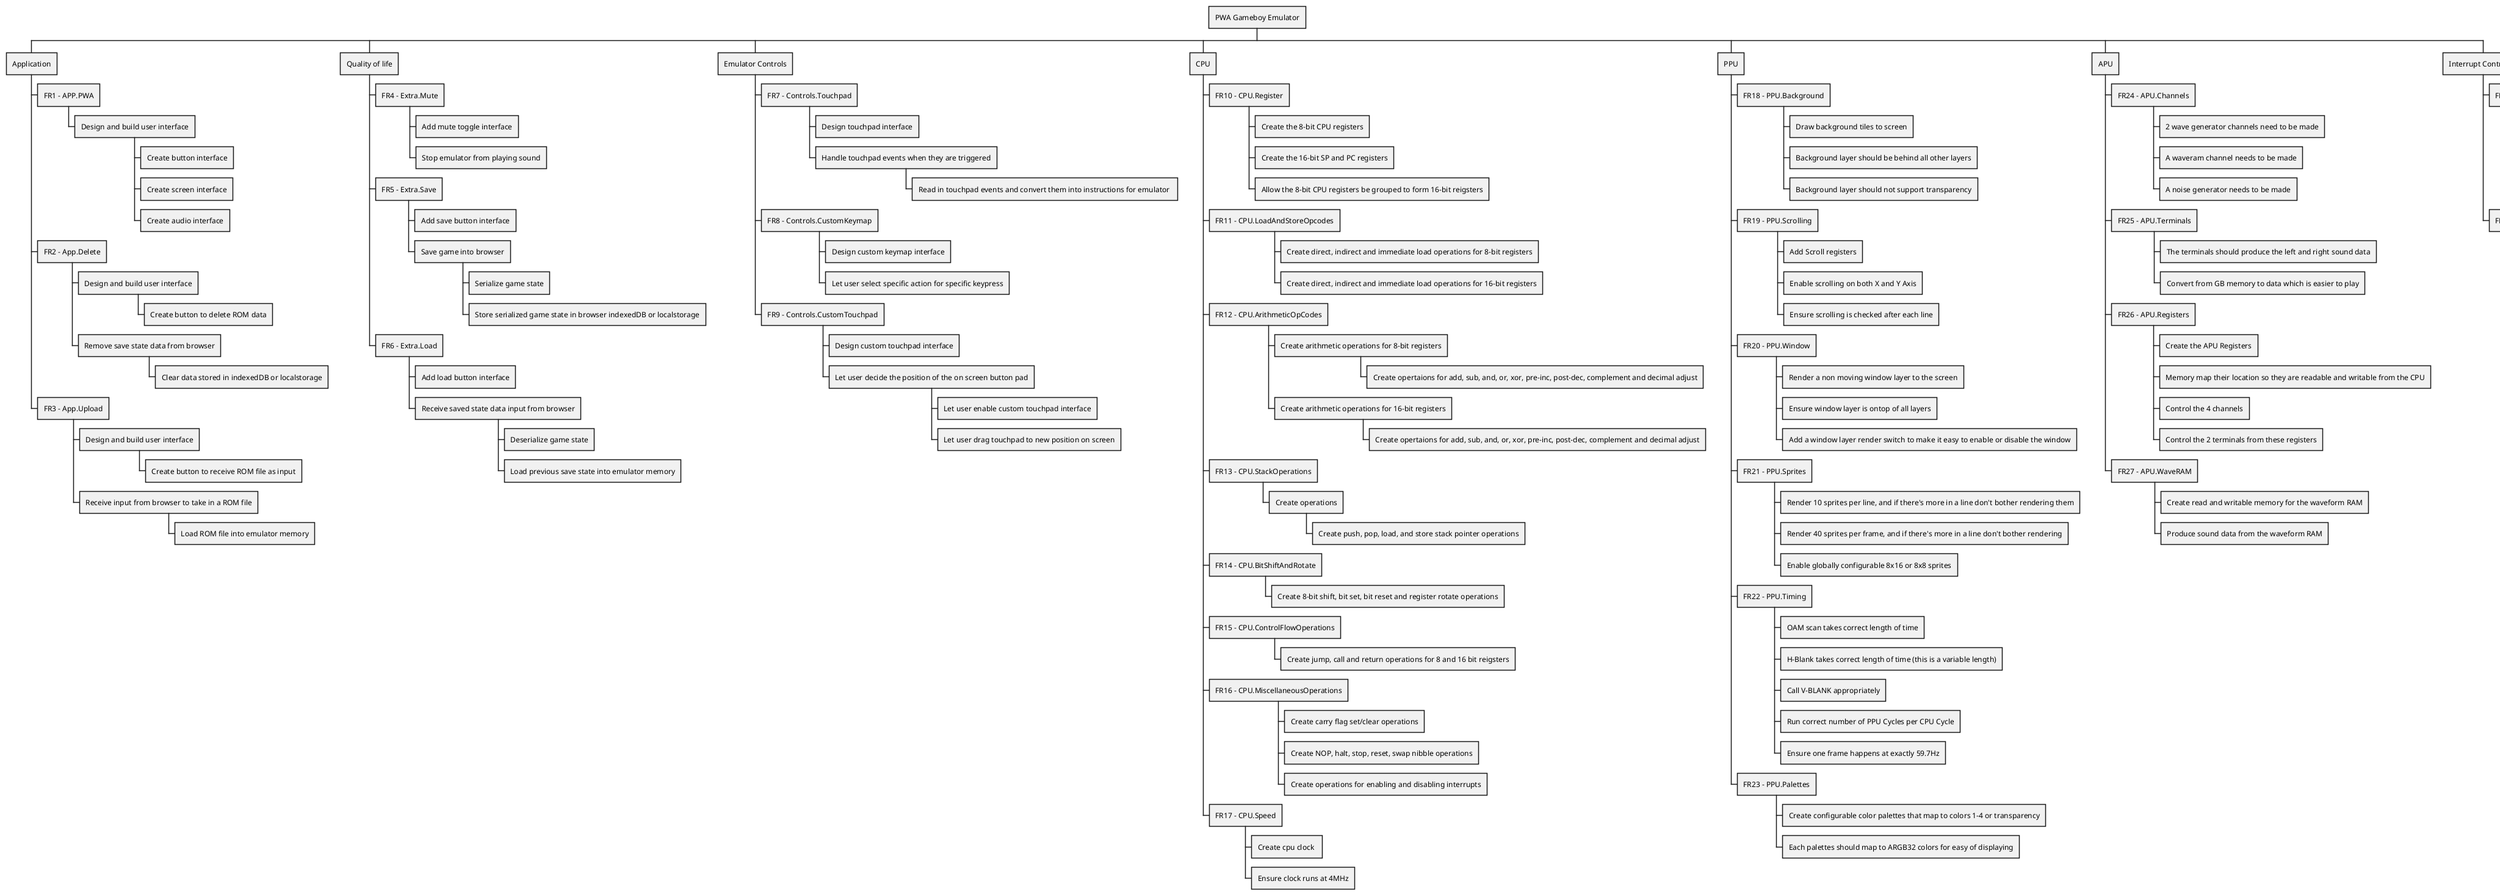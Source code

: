 @startwbs
* PWA Gameboy Emulator
** Application
*** FR1 - APP.PWA
**** Design and build user interface
***** Create button interface
***** Create screen interface
***** Create audio interface
*** FR2 - App.Delete
**** Design and build user interface
***** Create button to delete ROM data
**** Remove save state data from browser
***** Clear data stored in indexedDB or localstorage
*** FR3 - App.Upload
**** Design and build user interface
***** Create button to receive ROM file as input
**** Receive input from browser to take in a ROM file
***** Load ROM file into emulator memory
** Quality of life
*** FR4 - Extra.Mute
**** Add mute toggle interface
**** Stop emulator from playing sound
*** FR5 - Extra.Save
**** Add save button interface
**** Save game into browser
***** Serialize game state
***** Store serialized game state in browser indexedDB or localstorage
*** FR6 - Extra.Load
**** Add load button interface
**** Receive saved state data input from browser
***** Deserialize game state
***** Load previous save state into emulator memory
** Emulator Controls
*** FR7 - Controls.Touchpad
**** Design touchpad interface
**** Handle touchpad events when they are triggered
***** Read in touchpad events and convert them into instructions for emulator 
*** FR8 - Controls.CustomKeymap
**** Design custom keymap interface
**** Let user select specific action for specific keypress
*** FR9 - Controls.CustomTouchpad
**** Design custom touchpad interface
**** Let user decide the position of the on screen button pad
***** Let user enable custom touchpad interface
***** Let user drag touchpad to new position on screen
** CPU
*** FR10 - CPU.Register
**** Create the 8-bit CPU registers
**** Create the 16-bit SP and PC registers
**** Allow the 8-bit CPU registers be grouped to form 16-bit reigsters
*** FR11 - CPU.LoadAndStoreOpcodes
**** Create direct, indirect and immediate load operations for 8-bit registers
**** Create direct, indirect and immediate load operations for 16-bit registers
*** FR12 - CPU.ArithmeticOpCodes
**** Create arithmetic operations for 8-bit registers
***** Create opertaions for add, sub, and, or, xor, pre-inc, post-dec, complement and decimal adjust
**** Create arithmetic operations for 16-bit registers
***** Create opertaions for add, sub, and, or, xor, pre-inc, post-dec, complement and decimal adjust
*** FR13 - CPU.StackOperations
**** Create operations
***** Create push, pop, load, and store stack pointer operations
*** FR14 - CPU.BitShiftAndRotate
**** Create 8-bit shift, bit set, bit reset and register rotate operations
*** FR15 - CPU.ControlFlowOperations
**** Create jump, call and return operations for 8 and 16 bit reigsters
*** FR16 - CPU.MiscellaneousOperations
**** Create carry flag set/clear operations
**** Create NOP, halt, stop, reset, swap nibble operations
**** Create operations for enabling and disabling interrupts
*** FR17 - CPU.Speed
**** Create cpu clock 
**** Ensure clock runs at 4MHz
** PPU
*** FR18 - PPU.Background
**** Draw background tiles to screen
**** Background layer should be behind all other layers
**** Background layer should not support transparency
*** FR19 - PPU.Scrolling
**** Add Scroll registers
**** Enable scrolling on both X and Y Axis
**** Ensure scrolling is checked after each line
*** FR20 - PPU.Window
**** Render a non moving window layer to the screen
**** Ensure window layer is ontop of all layers
**** Add a window layer render switch to make it easy to enable or disable the window
*** FR21 - PPU.Sprites
**** Render 10 sprites per line, and if there's more in a line don't bother rendering them
**** Render 40 sprites per frame, and if there's more in a line don't bother rendering
**** Enable globally configurable 8x16 or 8x8 sprites
*** FR22 - PPU.Timing
**** OAM scan takes correct length of time
**** H-Blank takes correct length of time (this is a variable length)
**** Call V-BLANK appropriately
**** Run correct number of PPU Cycles per CPU Cycle
**** Ensure one frame happens at exactly 59.7Hz
*** FR23 - PPU.Palettes
**** Create configurable color palettes that map to colors 1-4 or transparency
**** Each palettes should map to ARGB32 colors for easy of displaying
** APU
*** FR24 - APU.Channels
**** 2 wave generator channels need to be made
**** A waveram channel needs to be made
**** A noise generator needs to be made
*** FR25 - APU.Terminals
**** The terminals should produce the left and right sound data
**** Convert from GB memory to data which is easier to play
*** FR26 - APU.Registers
**** Create the APU Registers
**** Memory map their location so they are readable and writable from the CPU
**** Control the 4 channels
**** Control the 2 terminals from these registers
*** FR27 - APU.WaveRAM
**** Create read and writable memory for the waveform RAM
**** Produce sound data from the waveform RAM
** Interrupt Controller
*** FR28 - Interrupt.Flag
**** Create interrupt enable, disable flags
**** Create the instructions that can set and clear this flags
**** Ensure interrupts are only called when allowed
*** FR29 - Interrupt.Handle
**** Create an interrupt vector mapped to specific points in memory
**** Trigger an interrupt whenever the JoyPad is pressed
**** Create an interrupt timer
**** Trigger an interrupt whenever the timer overflows
**** Trigger V-BLANK, and LCD STAT interrupts from the PPU
@endwbs
